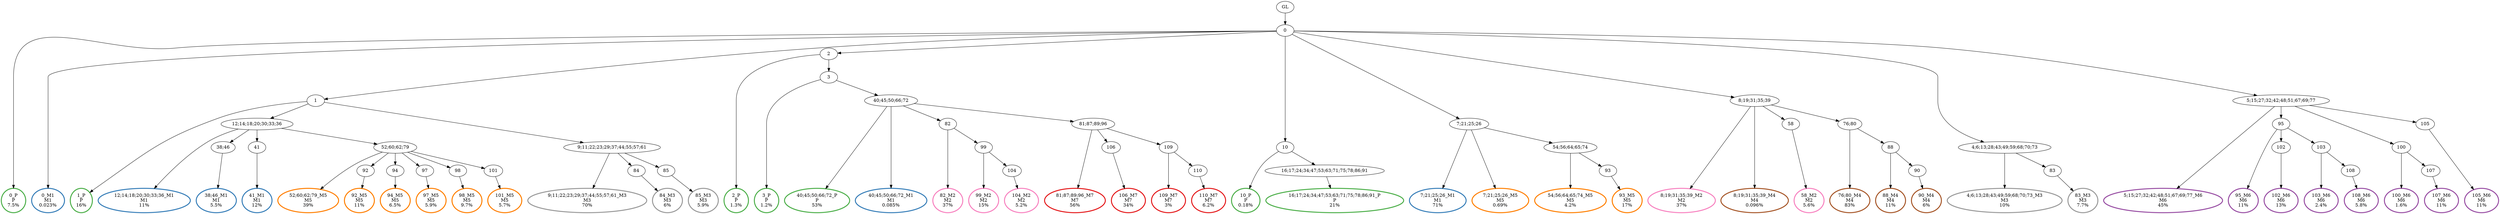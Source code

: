 digraph T {
	{
		rank=same
		90 [penwidth=3,colorscheme=set19,color=3,label="0_P\nP\n7.5%"]
		88 [penwidth=3,colorscheme=set19,color=3,label="1_P\nP\n16%"]
		86 [penwidth=3,colorscheme=set19,color=3,label="2_P\nP\n1.3%"]
		84 [penwidth=3,colorscheme=set19,color=3,label="3_P\nP\n1.2%"]
		82 [penwidth=3,colorscheme=set19,color=3,label="40;45;50;66;72_P\nP\n53%"]
		80 [penwidth=3,colorscheme=set19,color=3,label="10_P\nP\n0.18%"]
		78 [penwidth=3,colorscheme=set19,color=3,label="16;17;24;34;47;53;63;71;75;78;86;91_P\nP\n21%"]
		77 [penwidth=3,colorscheme=set19,color=2,label="0_M1\nM1\n0.023%"]
		75 [penwidth=3,colorscheme=set19,color=2,label="12;14;18;20;30;33;36_M1\nM1\n11%"]
		73 [penwidth=3,colorscheme=set19,color=2,label="38;46_M1\nM1\n5.5%"]
		71 [penwidth=3,colorscheme=set19,color=2,label="41_M1\nM1\n12%"]
		70 [penwidth=3,colorscheme=set19,color=2,label="40;45;50;66;72_M1\nM1\n0.085%"]
		68 [penwidth=3,colorscheme=set19,color=2,label="7;21;25;26_M1\nM1\n71%"]
		66 [penwidth=3,colorscheme=set19,color=8,label="82_M2\nM2\n37%"]
		64 [penwidth=3,colorscheme=set19,color=8,label="99_M2\nM2\n15%"]
		62 [penwidth=3,colorscheme=set19,color=8,label="104_M2\nM2\n5.2%"]
		60 [penwidth=3,colorscheme=set19,color=8,label="8;19;31;35;39_M2\nM2\n37%"]
		58 [penwidth=3,colorscheme=set19,color=8,label="58_M2\nM2\n5.6%"]
		56 [penwidth=3,colorscheme=set19,color=9,label="9;11;22;23;29;37;44;55;57;61_M3\nM3\n70%"]
		54 [penwidth=3,colorscheme=set19,color=9,label="84_M3\nM3\n6%"]
		52 [penwidth=3,colorscheme=set19,color=9,label="85_M3\nM3\n5.9%"]
		50 [penwidth=3,colorscheme=set19,color=9,label="4;6;13;28;43;49;59;68;70;73_M3\nM3\n10%"]
		48 [penwidth=3,colorscheme=set19,color=9,label="83_M3\nM3\n7.7%"]
		47 [penwidth=3,colorscheme=set19,color=7,label="8;19;31;35;39_M4\nM4\n0.096%"]
		45 [penwidth=3,colorscheme=set19,color=7,label="76;80_M4\nM4\n83%"]
		43 [penwidth=3,colorscheme=set19,color=7,label="88_M4\nM4\n11%"]
		41 [penwidth=3,colorscheme=set19,color=7,label="90_M4\nM4\n6%"]
		39 [penwidth=3,colorscheme=set19,color=5,label="52;60;62;79_M5\nM5\n39%"]
		37 [penwidth=3,colorscheme=set19,color=5,label="92_M5\nM5\n11%"]
		35 [penwidth=3,colorscheme=set19,color=5,label="94_M5\nM5\n6.5%"]
		33 [penwidth=3,colorscheme=set19,color=5,label="97_M5\nM5\n5.9%"]
		31 [penwidth=3,colorscheme=set19,color=5,label="98_M5\nM5\n9.7%"]
		29 [penwidth=3,colorscheme=set19,color=5,label="101_M5\nM5\n5.7%"]
		28 [penwidth=3,colorscheme=set19,color=5,label="7;21;25;26_M5\nM5\n0.69%"]
		26 [penwidth=3,colorscheme=set19,color=5,label="54;56;64;65;74_M5\nM5\n4.2%"]
		24 [penwidth=3,colorscheme=set19,color=5,label="93_M5\nM5\n17%"]
		22 [penwidth=3,colorscheme=set19,color=4,label="5;15;27;32;42;48;51;67;69;77_M6\nM6\n45%"]
		20 [penwidth=3,colorscheme=set19,color=4,label="95_M6\nM6\n11%"]
		18 [penwidth=3,colorscheme=set19,color=4,label="102_M6\nM6\n13%"]
		16 [penwidth=3,colorscheme=set19,color=4,label="103_M6\nM6\n2.4%"]
		14 [penwidth=3,colorscheme=set19,color=4,label="108_M6\nM6\n5.8%"]
		12 [penwidth=3,colorscheme=set19,color=4,label="100_M6\nM6\n1.6%"]
		10 [penwidth=3,colorscheme=set19,color=4,label="107_M6\nM6\n11%"]
		8 [penwidth=3,colorscheme=set19,color=4,label="105_M6\nM6\n11%"]
		6 [penwidth=3,colorscheme=set19,color=1,label="81;87;89;96_M7\nM7\n56%"]
		4 [penwidth=3,colorscheme=set19,color=1,label="106_M7\nM7\n34%"]
		2 [penwidth=3,colorscheme=set19,color=1,label="109_M7\nM7\n3%"]
		0 [penwidth=3,colorscheme=set19,color=1,label="110_M7\nM7\n6.2%"]
	}
	92 [label="GL"]
	91 [label="0"]
	89 [label="1"]
	87 [label="2"]
	85 [label="3"]
	83 [label="40;45;50;66;72"]
	81 [label="10"]
	79 [label="16;17;24;34;47;53;63;71;75;78;86;91"]
	76 [label="12;14;18;20;30;33;36"]
	74 [label="38;46"]
	72 [label="41"]
	69 [label="7;21;25;26"]
	67 [label="82"]
	65 [label="99"]
	63 [label="104"]
	61 [label="8;19;31;35;39"]
	59 [label="58"]
	57 [label="9;11;22;23;29;37;44;55;57;61"]
	55 [label="84"]
	53 [label="85"]
	51 [label="4;6;13;28;43;49;59;68;70;73"]
	49 [label="83"]
	46 [label="76;80"]
	44 [label="88"]
	42 [label="90"]
	40 [label="52;60;62;79"]
	38 [label="92"]
	36 [label="94"]
	34 [label="97"]
	32 [label="98"]
	30 [label="101"]
	27 [label="54;56;64;65;74"]
	25 [label="93"]
	23 [label="5;15;27;32;42;48;51;67;69;77"]
	21 [label="95"]
	19 [label="102"]
	17 [label="103"]
	15 [label="108"]
	13 [label="100"]
	11 [label="107"]
	9 [label="105"]
	7 [label="81;87;89;96"]
	5 [label="106"]
	3 [label="109"]
	1 [label="110"]
	92 -> 91
	91 -> 90
	91 -> 89
	91 -> 87
	91 -> 81
	91 -> 77
	91 -> 69
	91 -> 61
	91 -> 51
	91 -> 23
	89 -> 88
	89 -> 76
	89 -> 57
	87 -> 86
	87 -> 85
	85 -> 84
	85 -> 83
	83 -> 82
	83 -> 70
	83 -> 67
	83 -> 7
	81 -> 80
	81 -> 79
	79 -> 78
	76 -> 75
	76 -> 74
	76 -> 72
	76 -> 40
	74 -> 73
	72 -> 71
	69 -> 68
	69 -> 28
	69 -> 27
	67 -> 66
	67 -> 65
	65 -> 64
	65 -> 63
	63 -> 62
	61 -> 60
	61 -> 59
	61 -> 47
	61 -> 46
	59 -> 58
	57 -> 56
	57 -> 55
	57 -> 53
	55 -> 54
	53 -> 52
	51 -> 50
	51 -> 49
	49 -> 48
	46 -> 45
	46 -> 44
	44 -> 43
	44 -> 42
	42 -> 41
	40 -> 39
	40 -> 38
	40 -> 36
	40 -> 34
	40 -> 32
	40 -> 30
	38 -> 37
	36 -> 35
	34 -> 33
	32 -> 31
	30 -> 29
	27 -> 26
	27 -> 25
	25 -> 24
	23 -> 22
	23 -> 21
	23 -> 13
	23 -> 9
	21 -> 20
	21 -> 19
	21 -> 17
	19 -> 18
	17 -> 16
	17 -> 15
	15 -> 14
	13 -> 12
	13 -> 11
	11 -> 10
	9 -> 8
	7 -> 6
	7 -> 5
	7 -> 3
	5 -> 4
	3 -> 2
	3 -> 1
	1 -> 0
}
